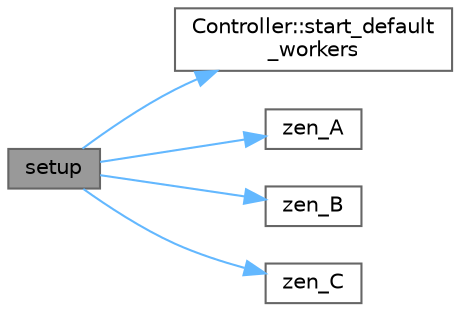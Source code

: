 digraph "setup"
{
 // LATEX_PDF_SIZE
  bgcolor="transparent";
  edge [fontname=Helvetica,fontsize=10,labelfontname=Helvetica,labelfontsize=10];
  node [fontname=Helvetica,fontsize=10,shape=box,height=0.2,width=0.4];
  rankdir="LR";
  Node1 [id="Node000001",label="setup",height=0.2,width=0.4,color="gray40", fillcolor="grey60", style="filled", fontcolor="black",tooltip=" "];
  Node1 -> Node2 [id="edge5_Node000001_Node000002",color="steelblue1",style="solid",tooltip=" "];
  Node2 [id="Node000002",label="Controller::start_default\l_workers",height=0.2,width=0.4,color="grey40", fillcolor="white", style="filled",URL="$class_controller.html#a772a3f581d1741f01044e1c581139924",tooltip=" "];
  Node1 -> Node3 [id="edge6_Node000001_Node000003",color="steelblue1",style="solid",tooltip=" "];
  Node3 [id="Node000003",label="zen_A",height=0.2,width=0.4,color="grey40", fillcolor="white", style="filled",URL="$main_8cpp.html#a0545b0e81b175ec1ffc51bdea06d4826",tooltip=" "];
  Node1 -> Node4 [id="edge7_Node000001_Node000004",color="steelblue1",style="solid",tooltip=" "];
  Node4 [id="Node000004",label="zen_B",height=0.2,width=0.4,color="grey40", fillcolor="white", style="filled",URL="$main_8cpp.html#a57f4b91a8bc40525b0cbebd234968c5d",tooltip=" "];
  Node1 -> Node5 [id="edge8_Node000001_Node000005",color="steelblue1",style="solid",tooltip=" "];
  Node5 [id="Node000005",label="zen_C",height=0.2,width=0.4,color="grey40", fillcolor="white", style="filled",URL="$main_8cpp.html#a68ec89250dc79e85ab90a9e1c4e7f2a2",tooltip=" "];
}
